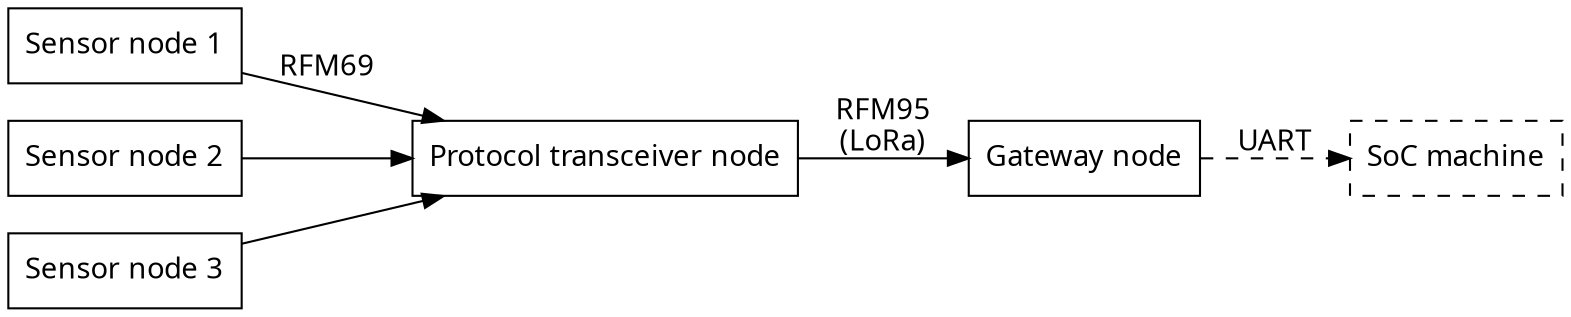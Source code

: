 // Synopsis of the Hiveeyes generic firmware
digraph generic_firmware_synopsis {

    // Options
    rankdir=LR;
    ranksep=0.5;

    // Style
    node [shape="box", fontname="Verdana"];
    edge [fontname="Verdana"];

    // Nodes
    "sensor-1"      [label="Sensor node 1"];
    "sensor-2"      [label="Sensor node 2"];
    "sensor-3"      [label="Sensor node 3"];
    "transceiver"   [label="Protocol transceiver node"];
    "gateway"       [label="Gateway node"];
    "soc"           [label="SoC machine", style=dashed];

    // Edges
    "sensor-1"      -> "transceiver"    [label="RFM69"];
    "sensor-2"      -> "transceiver";
    "sensor-3"      -> "transceiver";
    "transceiver"   -> "gateway"        [label="RFM95\n(LoRa)"];
    "gateway"       -> "soc"            [label="UART", style=dashed];
}
